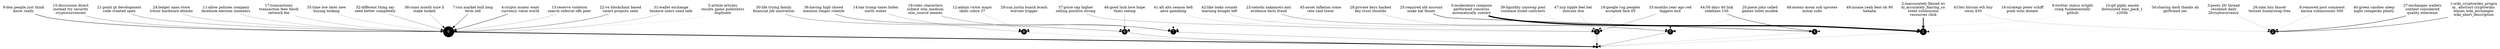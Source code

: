 strict digraph {
	node [shape=point];
	n0_30 -> n1_6 [penwidth=0.73];
	n0_30 -> n1_7 [penwidth=0.00];
	n0_30 -> n1_8 [penwidth=0.00];
	n0_36 -> n1_6 [penwidth=0.00];
	n0_36 -> n1_7 [penwidth=0.89];
	n0_36 -> n1_8 [penwidth=0.00];
	n0_42 -> n1_5 [penwidth=0.35];
	n0_42 -> n1_6 [penwidth=0.00];
	n0_42 -> n1_7 [penwidth=0.00];
	n0_42 -> n1_8 [penwidth=0.00];
	n0_39 -> n1_3 [penwidth=0.18];
	n0_39 -> n1_5 [penwidth=0.00];
	n0_39 -> n1_6 [penwidth=0.00];
	n0_39 -> n1_7 [penwidth=0.00];
	n0_39 -> n1_8 [penwidth=0.00];
	n0_45 -> n1_0 [penwidth=0.00];
	n0_45 -> n1_4 [penwidth=0.00];
	n0_45 -> n1_5 [penwidth=0.00];
	n0_45 -> n1_6 [penwidth=0.16];
	n0_45 -> n1_7 [penwidth=0.00];
	n0_45 -> n1_8 [penwidth=0.00];
	n0_48 -> n1_1 [penwidth=0.05];
	n0_48 -> n1_5 [penwidth=0.00];
	n0_48 -> n1_6 [penwidth=0.00];
	n0_48 -> n1_7 [penwidth=0.00];
	n0_48 -> n1_8 [penwidth=0.00];
	n0_2 -> n1_1 [penwidth=2.57];
	n0_2 -> n1_8 [penwidth=0.00];
	n0_5 -> n1_0 [penwidth=0.12];
	n0_5 -> n1_6 [penwidth=0.00];
	n0_5 -> n1_7 [penwidth=0.00];
	n1_0 -> n2_0 [penwidth=2.55];
	n1_6 -> n2_0 [penwidth=0.55];
	n0_8 -> n1_2 [penwidth=0.18];
	n0_8 -> n1_4 [penwidth=0.00];
	n0_8 -> n1_7 [penwidth=0.00];
	n0_14 -> n1_6 [penwidth=0.00];
	n0_14 -> n1_7 [penwidth=0.00];
	n0_14 -> n1_8 [penwidth=0.45];
	n1_3 -> n2_0 [penwidth=0.68];
	n0_11 -> n1_0 [penwidth=0.39];
	n0_11 -> n1_6 [penwidth=0.00];
	n0_11 -> n1_7 [penwidth=0.00];
	n0_11 -> n1_8 [penwidth=0.00];
	n0_17 -> n1_0 [penwidth=0.38];
	n0_17 -> n1_6 [penwidth=0.00];
	n0_17 -> n1_7 [penwidth=0.00];
	n0_17 -> n1_8 [penwidth=0.00];
	n0_23 -> n1_5 [penwidth=0.71];
	n0_23 -> n1_6 [penwidth=0.00];
	n0_23 -> n1_7 [penwidth=0.00];
	n0_23 -> n1_8 [penwidth=0.00];
	n0_20 -> n1_5 [penwidth=0.17];
	n0_20 -> n1_6 [penwidth=0.00];
	n0_20 -> n1_7 [penwidth=0.00];
	n0_26 -> n1_1 [penwidth=0.03];
	n0_26 -> n1_4 [penwidth=0.00];
	n0_26 -> n1_7 [penwidth=0.00];
	n0_29 -> n1_0 [penwidth=0.03];
	n0_29 -> n1_5 [penwidth=0.00];
	n0_35 -> n1_0 [penwidth=0.27];
	n0_35 -> n1_6 [penwidth=0.00];
	n0_35 -> n1_7 [penwidth=0.00];
	n0_35 -> n1_8 [penwidth=0.00];
	n0_32 -> n1_0 [penwidth=0.55];
	n0_32 -> n1_6 [penwidth=0.00];
	n0_32 -> n1_7 [penwidth=0.00];
	n0_32 -> n1_8 [penwidth=0.00];
	n0_38 -> n1_0 [penwidth=0.38];
	n0_38 -> n1_6 [penwidth=0.00];
	n0_38 -> n1_7 [penwidth=0.00];
	n0_38 -> n1_8 [penwidth=0.00];
	n0_41 -> n1_3 [penwidth=0.24];
	n0_41 -> n1_6 [penwidth=0.00];
	n0_41 -> n1_7 [penwidth=0.00];
	n0_41 -> n1_8 [penwidth=0.00];
	n0_47 -> n1_3 [penwidth=0.22];
	n0_47 -> n1_5 [penwidth=0.00];
	n0_47 -> n1_6 [penwidth=0.00];
	n0_47 -> n1_7 [penwidth=0.00];
	n0_47 -> n1_8 [penwidth=0.00];
	n0_44 -> n1_4 [penwidth=1.05];
	n0_44 -> n1_8 [penwidth=0.00];
	n0_1 -> n1_2 [penwidth=1.05];
	n0_7 -> n1_0 [penwidth=0.91];
	n0_7 -> n1_6 [penwidth=0.00];
	n0_7 -> n1_7 [penwidth=0.00];
	n0_7 -> n1_8 [penwidth=0.00];
	n1_2 -> n2_0 [penwidth=0.00];
	n0_4 -> n1_0 [penwidth=1.13];
	n0_4 -> n1_6 [penwidth=0.00];
	n0_4 -> n1_7 [penwidth=0.00];
	n0_4 -> n1_8 [penwidth=0.00];
	n0_10 -> n1_1 [penwidth=0.04];
	n0_10 -> n1_4 [penwidth=0.00];
	n0_10 -> n1_5 [penwidth=0.00];
	n0_10 -> n1_6 [penwidth=0.00];
	n0_10 -> n1_7 [penwidth=0.00];
	n0_10 -> n1_8 [penwidth=0.00];
	n0_16 -> n1_3 [penwidth=0.04];
	n0_16 -> n1_5 [penwidth=0.00];
	n0_16 -> n1_6 [penwidth=0.00];
	n0_16 -> n1_7 [penwidth=0.00];
	n1_5 -> n2_0 [penwidth=0.54];
	n0_13 -> n1_0 [penwidth=0.38];
	n0_13 -> n1_6 [penwidth=0.00];
	n0_13 -> n1_7 [penwidth=0.00];
	n0_13 -> n1_8 [penwidth=0.00];
	n0_19 -> n1_6 [penwidth=0.00];
	n0_19 -> n1_7 [penwidth=0.66];
	n0_19 -> n1_8 [penwidth=0.00];
	n1_8 -> n2_0 [penwidth=0.23];
	n0_22 -> n1_0 [penwidth=0.88];
	n0_22 -> n1_6 [penwidth=0.00];
	n0_22 -> n1_7 [penwidth=0.00];
	n0_22 -> n1_8 [penwidth=0.00];
	n0_28 -> n1_5 [penwidth=0.33];
	n0_28 -> n1_6 [penwidth=0.00];
	n0_28 -> n1_7 [penwidth=0.00];
	n0_28 -> n1_8 [penwidth=0.00];
	n0_25 -> n1_4 [penwidth=1.28];
	n0_25 -> n1_6 [penwidth=0.00];
	n0_25 -> n1_7 [penwidth=0.00];
	n0_25 -> n1_8 [penwidth=0.00];
	n0_31 -> n1_0 [penwidth=0.40];
	n0_31 -> n1_6 [penwidth=0.00];
	n0_31 -> n1_7 [penwidth=0.00];
	n0_31 -> n1_8 [penwidth=0.00];
	n0_34 -> n1_1 [penwidth=0.03];
	n0_34 -> n1_5 [penwidth=0.00];
	n0_34 -> n1_6 [penwidth=0.00];
	n0_40 -> n1_1 [penwidth=0.03];
	n0_37 -> n1_3 [penwidth=0.51];
	n0_37 -> n1_6 [penwidth=0.00];
	n0_37 -> n1_7 [penwidth=0.00];
	n0_37 -> n1_8 [penwidth=0.00];
	n0_43 -> n1_2 [penwidth=0.24];
	n0_43 -> n1_5 [penwidth=0.00];
	n0_43 -> n1_6 [penwidth=0.00];
	n0_43 -> n1_7 [penwidth=0.00];
	n0_43 -> n1_8 [penwidth=0.00];
	n0_46 -> n1_6 [penwidth=0.40];
	n0_46 -> n1_7 [penwidth=0.00];
	n0_49 -> n1_1 [penwidth=0.05];
	n0_49 -> n1_5 [penwidth=0.00];
	n0_49 -> n1_6 [penwidth=0.00];
	n0_49 -> n1_7 [penwidth=0.00];
	n0_49 -> n1_8 [penwidth=0.00];
	n0_0 -> n1_1 [penwidth=4.65];
	n0_0 -> n1_6 [penwidth=0.00];
	n0_0 -> n1_7 [penwidth=0.00];
	n0_0 -> n1_8 [penwidth=0.00];
	n1_1 -> n2_0 [penwidth=0.22];
	n0_3 -> n1_2 [penwidth=0.24];
	n0_3 -> n1_4 [penwidth=0.00];
	n0_3 -> n1_5 [penwidth=0.00];
	n0_3 -> n1_6 [penwidth=0.00];
	n0_3 -> n1_7 [penwidth=0.00];
	n0_9 -> n1_0 [penwidth=1.24];
	n0_9 -> n1_6 [penwidth=0.00];
	n0_9 -> n1_7 [penwidth=0.00];
	n0_9 -> n1_8 [penwidth=0.00];
	n1_4 -> n2_0 [penwidth=0.24];
	n0_6 -> n1_3 [penwidth=0.13];
	n0_6 -> n1_5 [penwidth=0.00];
	n0_6 -> n1_6 [penwidth=0.00];
	n0_6 -> n1_7 [penwidth=0.00];
	n0_12 -> n1_6 [penwidth=0.00];
	n0_12 -> n1_7 [penwidth=0.00];
	n0_12 -> n1_8 [penwidth=0.25];
	n1_7 -> n2_0 [penwidth=0.48];
	n0_15 -> n1_0 [penwidth=0.64];
	n0_15 -> n1_6 [penwidth=0.00];
	n0_15 -> n1_7 [penwidth=0.00];
	n0_15 -> n1_8 [penwidth=0.00];
	n0_21 -> n1_0 [penwidth=0.69];
	n0_21 -> n1_6 [penwidth=0.00];
	n0_21 -> n1_7 [penwidth=0.00];
	n0_21 -> n1_8 [penwidth=0.00];
	n0_18 -> n1_3 [penwidth=0.23];
	n0_18 -> n1_5 [penwidth=0.00];
	n0_18 -> n1_6 [penwidth=0.00];
	n0_18 -> n1_7 [penwidth=0.00];
	n0_18 -> n1_8 [penwidth=0.00];
	n0_24 -> n1_0 [penwidth=0.49];
	n0_24 -> n1_6 [penwidth=0.00];
	n0_24 -> n1_7 [penwidth=0.00];
	n0_24 -> n1_8 [penwidth=0.00];
	n0_27 -> n1_2 [penwidth=1.26];
	n0_27 -> n1_7 [penwidth=0.00];
	n0_33 -> n1_3 [penwidth=0.53];
	n0_33 -> n1_5 [penwidth=0.00];
	n0_33 -> n1_6 [penwidth=0.00];
	n0_33 -> n1_7 [penwidth=0.00];
	n0_33 -> n1_8 [penwidth=0.00];
	n0_30 [label="30:life trying family
financial job innovation",shape=none,fontcolor="black"]
	n0_36 [label="36:having high closed
mention longer volatile",shape=none,fontcolor="black"]
	n0_42 [label="42:like looks sounds
learning bought left",shape=none,fontcolor="black"]
	n0_39 [label="39:liquidity uniswap pool
coinbase listed contracts",shape=none,fontcolor="black"]
	n0_45 [label="45:asset inflation come
rate said lower",shape=none,fontcolor="black"]
	n0_48 [label="48:moons moon sub upvotes
initial subs",shape=none,fontcolor="black"]
	n0_2 [label="2:inaccurately flaired wi
ki_accurately_flairing_co
ntent submission
resources click",shape=none,fontcolor="black"]
	n0_5 [label="5:article articles
results game publishers
duplicate",shape=none,fontcolor="black"]
	n1_0 [shape=circle,margin="0,0",style=filled,fillcolor=black,fontcolor=white,height=0.60,label="0"]
	n1_6 [shape=circle,margin="0,0",style=filled,fillcolor=black,fontcolor=white,height=0.01,label="6"]
	n0_8 [label="8:removed post comment
karma submissions 500",shape=none,fontcolor="black"]
	n0_14 [label="14:tax trump taxes biden
north states",shape=none,fontcolor="black"]
	n1_3 [shape=circle,margin="0,0",style=filled,fillcolor=black,fontcolor=white,height=0.05,label="3"]
	n0_11 [label="11:allow policies company
facebook election members",shape=none,fontcolor="black"]
	n0_17 [label="17:transactions
transaction fees block
network fee",shape=none,fontcolor="black"]
	n0_23 [label="23:satoshi nakamoto anti
evidence facts fraud",shape=none,fontcolor="black"]
	n0_20 [label="20:piece john called
games toilet mcafee",shape=none,fontcolor="black"]
	n0_26 [label="26:xdai hny faucet
testnet honeyswap free",shape=none,fontcolor="black"]
	n0_29 [label="29:sun justin bunch bcash
worries trigger",shape=none,fontcolor="black"]
	n0_35 [label="35:time low later new
buying looking",shape=none,fontcolor="black"]
	n0_32 [label="32:different thing say
seed better completely",shape=none,fontcolor="black"]
	n0_38 [label="38:coins month sure ll
stake locked",shape=none,fontcolor="black"]
	n0_41 [label="41:alt alts season defi
aave gambling",shape=none,fontcolor="black"]
	n0_47 [label="47:xrp ripple feel bat
shitcoin dca",shape=none,fontcolor="black"]
	n0_44 [label="44:50 days 40 link
sidelines 150",shape=none,fontcolor="black"]
	n0_1 [label="1:wiki_cryptowikis_progra
m_ abstract cryptowikis
biases wiki_exchanges
wiki_short_description",shape=none,fontcolor="black"]
	n0_7 [label="7:run market bull long
term sell",shape=none,fontcolor="black"]
	n1_2 [shape=circle,margin="0,0",style=filled,fillcolor=black,fontcolor=white,height=0.13,label="2"]
	n0_4 [label="4:crypto money want
currency value world",shape=none,fontcolor="black"]
	n0_10 [label="10:gif giphy emote
downsized emo_pack_1
x200b",shape=none,fontcolor="black"]
	n0_16 [label="16:strategy peter schiff
pooh wins donate",shape=none,fontcolor="black"]
	n1_5 [shape=circle,margin="0,0",style=filled,fillcolor=black,fontcolor=white,height=0.02,label="5"]
	n0_13 [label="13:reserve violation
search referral offs peer",shape=none,fontcolor="black"]
	n0_19 [label="19:rules characters
submit utm_medium
utm_source memes",shape=none,fontcolor="black"]
	n1_8 [shape=circle,margin="0,0",style=filled,fillcolor=black,fontcolor=white,height=0.00,label="8"]
	n0_22 [label="22:ve blockchain based
smart projects seen",shape=none,fontcolor="black"]
	n0_28 [label="28:private keys hacked
key trust shouldn",shape=none,fontcolor="black"]
	n0_25 [label="25:required old account
make hal finney",shape=none,fontcolor="black"]
	n0_31 [label="31:wallet exchange
binance users send safe",shape=none,fontcolor="black"]
	n0_34 [label="34:sharing dash thanks ah
girlfriend zec",shape=none,fontcolor="black"]
	n0_40 [label="40:green candies sleep
night coingecko plenty",shape=none,fontcolor="black"]
	n0_37 [label="37:price cap higher
selling positive strong",shape=none,fontcolor="black"]
	n0_43 [label="43:btc bitcoin eth buy
owns 450",shape=none,fontcolor="black"]
	n0_46 [label="46:good luck love hope
thats seeing",shape=none,fontcolor="black"]
	n0_49 [label="49:insane yeah best oh 90
hahaha",shape=none,fontcolor="black"]
	n0_0 [label="0:moderators compose
performed concerns
automatically contact",shape=none,fontcolor="black"]
	n1_1 [shape=circle,margin="0,0",style=filled,fillcolor=black,fontcolor=white,height=0.36,label="1"]
	n0_3 [label="3:posts 2fr thread
resubmit daily
2fcryptocurrency",shape=none,fontcolor="black"]
	n2_0 [shape=point,height=0.12]
	n0_9 [label="9:don people just think
know really",shape=none,fontcolor="black"]
	n1_4 [shape=circle,margin="0,0",style=filled,fillcolor=black,fontcolor=white,height=0.02,label="4"]
	n0_6 [label="6:twitter status wright
craig fundamentally
github",shape=none,fontcolor="black"]
	n0_12 [label="12:admin victor major
skills cobra 37",shape=none,fontcolor="black"]
	n1_7 [shape=circle,margin="0,0",style=filled,fillcolor=black,fontcolor=white,height=0.01,label="7"]
	n0_15 [label="15:discussion direct
instead try security
cryptocurrencies",shape=none,fontcolor="black"]
	n0_21 [label="21:point gt development
code created open",shape=none,fontcolor="black"]
	n0_18 [label="18:google rug peoples
accepted face 05",shape=none,fontcolor="black"]
	n0_24 [label="24:ledger nano store
trezor hardware attacks",shape=none,fontcolor="black"]
	n0_27 [label="27:exchanges wallets
content considered
quality ethereum",shape=none,fontcolor="black"]
	n0_33 [label="33:months year ago red
biggest end",shape=none,fontcolor="black"]
}